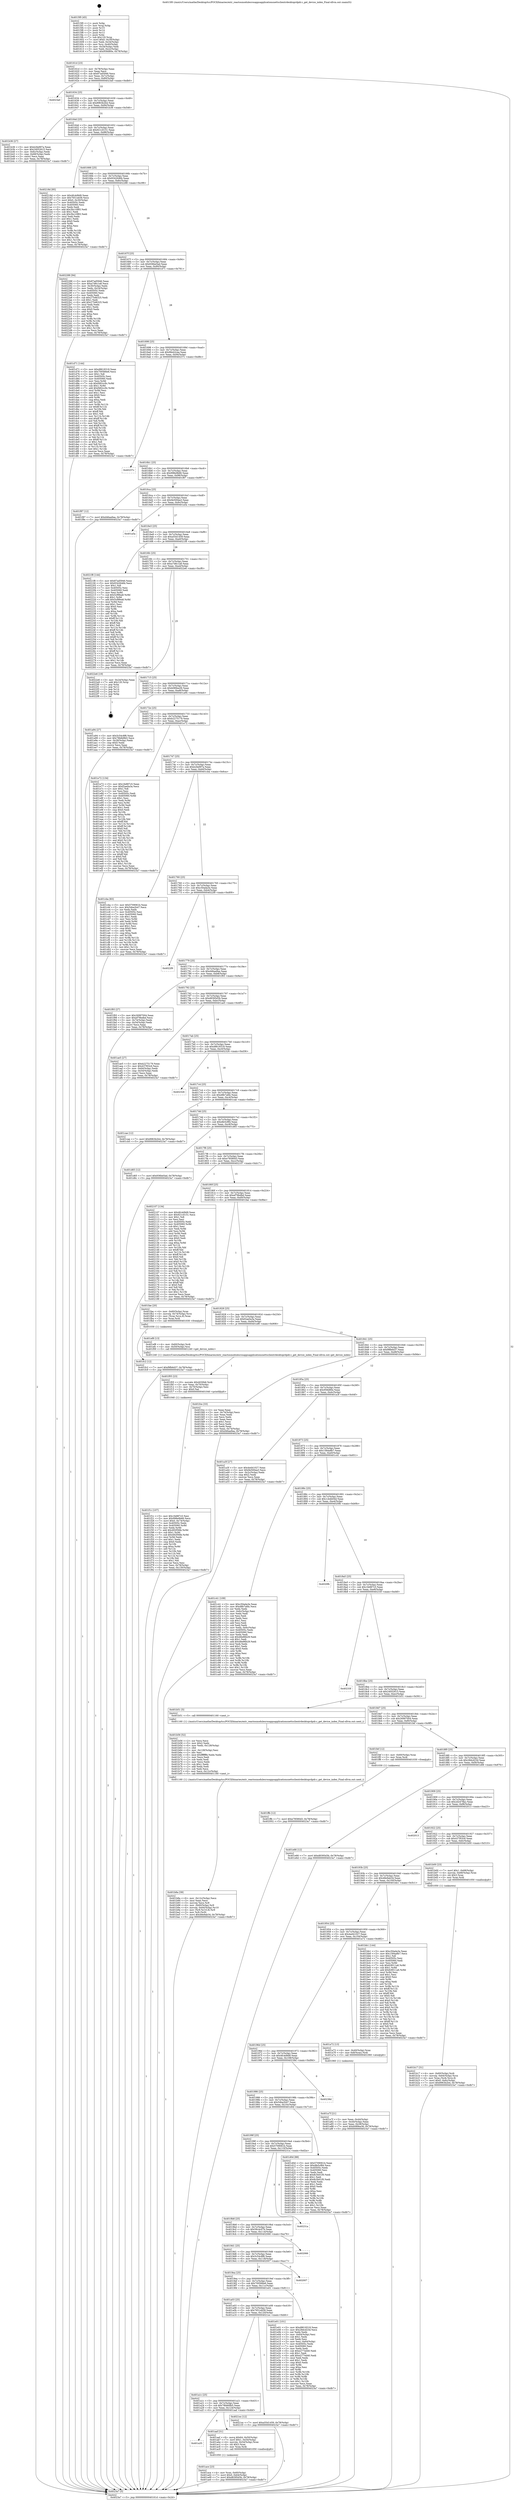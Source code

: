 digraph "0x4015f0" {
  label = "0x4015f0 (/mnt/c/Users/mathe/Desktop/tcc/POCII/binaries/extr_reactosmodulesrosappsapplicationsnettsclientrdesktoprdpdr.c_get_device_index_Final-ollvm.out::main(0))"
  labelloc = "t"
  node[shape=record]

  Entry [label="",width=0.3,height=0.3,shape=circle,fillcolor=black,style=filled]
  "0x40161d" [label="{
     0x40161d [23]\l
     | [instrs]\l
     &nbsp;&nbsp;0x40161d \<+3\>: mov -0x78(%rbp),%eax\l
     &nbsp;&nbsp;0x401620 \<+2\>: mov %eax,%ecx\l
     &nbsp;&nbsp;0x401622 \<+6\>: sub $0x87ad5946,%ecx\l
     &nbsp;&nbsp;0x401628 \<+3\>: mov %eax,-0x7c(%rbp)\l
     &nbsp;&nbsp;0x40162b \<+3\>: mov %ecx,-0x80(%rbp)\l
     &nbsp;&nbsp;0x40162e \<+6\>: je 00000000004023a0 \<main+0xdb0\>\l
  }"]
  "0x4023a0" [label="{
     0x4023a0\l
  }", style=dashed]
  "0x401634" [label="{
     0x401634 [25]\l
     | [instrs]\l
     &nbsp;&nbsp;0x401634 \<+5\>: jmp 0000000000401639 \<main+0x49\>\l
     &nbsp;&nbsp;0x401639 \<+3\>: mov -0x7c(%rbp),%eax\l
     &nbsp;&nbsp;0x40163c \<+5\>: sub $0x8963b2b4,%eax\l
     &nbsp;&nbsp;0x401641 \<+6\>: mov %eax,-0x84(%rbp)\l
     &nbsp;&nbsp;0x401647 \<+6\>: je 0000000000401b36 \<main+0x546\>\l
  }"]
  Exit [label="",width=0.3,height=0.3,shape=circle,fillcolor=black,style=filled,peripheries=2]
  "0x401b36" [label="{
     0x401b36 [27]\l
     | [instrs]\l
     &nbsp;&nbsp;0x401b36 \<+5\>: mov $0xb2fa997a,%eax\l
     &nbsp;&nbsp;0x401b3b \<+5\>: mov $0x24052615,%ecx\l
     &nbsp;&nbsp;0x401b40 \<+3\>: mov -0x6c(%rbp),%edx\l
     &nbsp;&nbsp;0x401b43 \<+3\>: cmp -0x68(%rbp),%edx\l
     &nbsp;&nbsp;0x401b46 \<+3\>: cmovl %ecx,%eax\l
     &nbsp;&nbsp;0x401b49 \<+3\>: mov %eax,-0x78(%rbp)\l
     &nbsp;&nbsp;0x401b4c \<+5\>: jmp 00000000004023a7 \<main+0xdb7\>\l
  }"]
  "0x40164d" [label="{
     0x40164d [25]\l
     | [instrs]\l
     &nbsp;&nbsp;0x40164d \<+5\>: jmp 0000000000401652 \<main+0x62\>\l
     &nbsp;&nbsp;0x401652 \<+3\>: mov -0x7c(%rbp),%eax\l
     &nbsp;&nbsp;0x401655 \<+5\>: sub $0x921c0151,%eax\l
     &nbsp;&nbsp;0x40165a \<+6\>: mov %eax,-0x88(%rbp)\l
     &nbsp;&nbsp;0x401660 \<+6\>: je 000000000040218d \<main+0xb9d\>\l
  }"]
  "0x401ffb" [label="{
     0x401ffb [12]\l
     | [instrs]\l
     &nbsp;&nbsp;0x401ffb \<+7\>: movl $0xe78580d3,-0x78(%rbp)\l
     &nbsp;&nbsp;0x402002 \<+5\>: jmp 00000000004023a7 \<main+0xdb7\>\l
  }"]
  "0x40218d" [label="{
     0x40218d [95]\l
     | [instrs]\l
     &nbsp;&nbsp;0x40218d \<+5\>: mov $0x4fc4d9d9,%eax\l
     &nbsp;&nbsp;0x402192 \<+5\>: mov $0x7651eb58,%ecx\l
     &nbsp;&nbsp;0x402197 \<+7\>: movl $0x0,-0x30(%rbp)\l
     &nbsp;&nbsp;0x40219e \<+7\>: mov 0x40505c,%edx\l
     &nbsp;&nbsp;0x4021a5 \<+7\>: mov 0x405060,%esi\l
     &nbsp;&nbsp;0x4021ac \<+2\>: mov %edx,%edi\l
     &nbsp;&nbsp;0x4021ae \<+6\>: add $0x3bc10f65,%edi\l
     &nbsp;&nbsp;0x4021b4 \<+3\>: sub $0x1,%edi\l
     &nbsp;&nbsp;0x4021b7 \<+6\>: sub $0x3bc10f65,%edi\l
     &nbsp;&nbsp;0x4021bd \<+3\>: imul %edi,%edx\l
     &nbsp;&nbsp;0x4021c0 \<+3\>: and $0x1,%edx\l
     &nbsp;&nbsp;0x4021c3 \<+3\>: cmp $0x0,%edx\l
     &nbsp;&nbsp;0x4021c6 \<+4\>: sete %r8b\l
     &nbsp;&nbsp;0x4021ca \<+3\>: cmp $0xa,%esi\l
     &nbsp;&nbsp;0x4021cd \<+4\>: setl %r9b\l
     &nbsp;&nbsp;0x4021d1 \<+3\>: mov %r8b,%r10b\l
     &nbsp;&nbsp;0x4021d4 \<+3\>: and %r9b,%r10b\l
     &nbsp;&nbsp;0x4021d7 \<+3\>: xor %r9b,%r8b\l
     &nbsp;&nbsp;0x4021da \<+3\>: or %r8b,%r10b\l
     &nbsp;&nbsp;0x4021dd \<+4\>: test $0x1,%r10b\l
     &nbsp;&nbsp;0x4021e1 \<+3\>: cmovne %ecx,%eax\l
     &nbsp;&nbsp;0x4021e4 \<+3\>: mov %eax,-0x78(%rbp)\l
     &nbsp;&nbsp;0x4021e7 \<+5\>: jmp 00000000004023a7 \<main+0xdb7\>\l
  }"]
  "0x401666" [label="{
     0x401666 [25]\l
     | [instrs]\l
     &nbsp;&nbsp;0x401666 \<+5\>: jmp 000000000040166b \<main+0x7b\>\l
     &nbsp;&nbsp;0x40166b \<+3\>: mov -0x7c(%rbp),%eax\l
     &nbsp;&nbsp;0x40166e \<+5\>: sub $0x9342646b,%eax\l
     &nbsp;&nbsp;0x401673 \<+6\>: mov %eax,-0x8c(%rbp)\l
     &nbsp;&nbsp;0x401679 \<+6\>: je 0000000000402288 \<main+0xc98\>\l
  }"]
  "0x401fc2" [label="{
     0x401fc2 [12]\l
     | [instrs]\l
     &nbsp;&nbsp;0x401fc2 \<+7\>: movl $0xf9fb6d37,-0x78(%rbp)\l
     &nbsp;&nbsp;0x401fc9 \<+5\>: jmp 00000000004023a7 \<main+0xdb7\>\l
  }"]
  "0x402288" [label="{
     0x402288 [94]\l
     | [instrs]\l
     &nbsp;&nbsp;0x402288 \<+5\>: mov $0x87ad5946,%eax\l
     &nbsp;&nbsp;0x40228d \<+5\>: mov $0xa7d6c1a8,%ecx\l
     &nbsp;&nbsp;0x402292 \<+3\>: mov -0x30(%rbp),%edx\l
     &nbsp;&nbsp;0x402295 \<+3\>: mov %edx,-0x24(%rbp)\l
     &nbsp;&nbsp;0x402298 \<+7\>: mov 0x40505c,%edx\l
     &nbsp;&nbsp;0x40229f \<+7\>: mov 0x405060,%esi\l
     &nbsp;&nbsp;0x4022a6 \<+2\>: mov %edx,%edi\l
     &nbsp;&nbsp;0x4022a8 \<+6\>: sub $0x275d6325,%edi\l
     &nbsp;&nbsp;0x4022ae \<+3\>: sub $0x1,%edi\l
     &nbsp;&nbsp;0x4022b1 \<+6\>: add $0x275d6325,%edi\l
     &nbsp;&nbsp;0x4022b7 \<+3\>: imul %edi,%edx\l
     &nbsp;&nbsp;0x4022ba \<+3\>: and $0x1,%edx\l
     &nbsp;&nbsp;0x4022bd \<+3\>: cmp $0x0,%edx\l
     &nbsp;&nbsp;0x4022c0 \<+4\>: sete %r8b\l
     &nbsp;&nbsp;0x4022c4 \<+3\>: cmp $0xa,%esi\l
     &nbsp;&nbsp;0x4022c7 \<+4\>: setl %r9b\l
     &nbsp;&nbsp;0x4022cb \<+3\>: mov %r8b,%r10b\l
     &nbsp;&nbsp;0x4022ce \<+3\>: and %r9b,%r10b\l
     &nbsp;&nbsp;0x4022d1 \<+3\>: xor %r9b,%r8b\l
     &nbsp;&nbsp;0x4022d4 \<+3\>: or %r8b,%r10b\l
     &nbsp;&nbsp;0x4022d7 \<+4\>: test $0x1,%r10b\l
     &nbsp;&nbsp;0x4022db \<+3\>: cmovne %ecx,%eax\l
     &nbsp;&nbsp;0x4022de \<+3\>: mov %eax,-0x78(%rbp)\l
     &nbsp;&nbsp;0x4022e1 \<+5\>: jmp 00000000004023a7 \<main+0xdb7\>\l
  }"]
  "0x40167f" [label="{
     0x40167f [25]\l
     | [instrs]\l
     &nbsp;&nbsp;0x40167f \<+5\>: jmp 0000000000401684 \<main+0x94\>\l
     &nbsp;&nbsp;0x401684 \<+3\>: mov -0x7c(%rbp),%eax\l
     &nbsp;&nbsp;0x401687 \<+5\>: sub $0x936be5ad,%eax\l
     &nbsp;&nbsp;0x40168c \<+6\>: mov %eax,-0x90(%rbp)\l
     &nbsp;&nbsp;0x401692 \<+6\>: je 0000000000401d71 \<main+0x781\>\l
  }"]
  "0x401f1c" [label="{
     0x401f1c [107]\l
     | [instrs]\l
     &nbsp;&nbsp;0x401f1c \<+5\>: mov $0x1fe887c5,%esi\l
     &nbsp;&nbsp;0x401f21 \<+5\>: mov $0x998e9b66,%ecx\l
     &nbsp;&nbsp;0x401f26 \<+7\>: movl $0x0,-0x74(%rbp)\l
     &nbsp;&nbsp;0x401f2d \<+7\>: mov 0x40505c,%edx\l
     &nbsp;&nbsp;0x401f34 \<+8\>: mov 0x405060,%r8d\l
     &nbsp;&nbsp;0x401f3c \<+3\>: mov %edx,%r9d\l
     &nbsp;&nbsp;0x401f3f \<+7\>: add $0x492f56fe,%r9d\l
     &nbsp;&nbsp;0x401f46 \<+4\>: sub $0x1,%r9d\l
     &nbsp;&nbsp;0x401f4a \<+7\>: sub $0x492f56fe,%r9d\l
     &nbsp;&nbsp;0x401f51 \<+4\>: imul %r9d,%edx\l
     &nbsp;&nbsp;0x401f55 \<+3\>: and $0x1,%edx\l
     &nbsp;&nbsp;0x401f58 \<+3\>: cmp $0x0,%edx\l
     &nbsp;&nbsp;0x401f5b \<+4\>: sete %r10b\l
     &nbsp;&nbsp;0x401f5f \<+4\>: cmp $0xa,%r8d\l
     &nbsp;&nbsp;0x401f63 \<+4\>: setl %r11b\l
     &nbsp;&nbsp;0x401f67 \<+3\>: mov %r10b,%bl\l
     &nbsp;&nbsp;0x401f6a \<+3\>: and %r11b,%bl\l
     &nbsp;&nbsp;0x401f6d \<+3\>: xor %r11b,%r10b\l
     &nbsp;&nbsp;0x401f70 \<+3\>: or %r10b,%bl\l
     &nbsp;&nbsp;0x401f73 \<+3\>: test $0x1,%bl\l
     &nbsp;&nbsp;0x401f76 \<+3\>: cmovne %ecx,%esi\l
     &nbsp;&nbsp;0x401f79 \<+3\>: mov %esi,-0x78(%rbp)\l
     &nbsp;&nbsp;0x401f7c \<+6\>: mov %eax,-0x130(%rbp)\l
     &nbsp;&nbsp;0x401f82 \<+5\>: jmp 00000000004023a7 \<main+0xdb7\>\l
  }"]
  "0x401d71" [label="{
     0x401d71 [144]\l
     | [instrs]\l
     &nbsp;&nbsp;0x401d71 \<+5\>: mov $0xd8618318,%eax\l
     &nbsp;&nbsp;0x401d76 \<+5\>: mov $0x700566e6,%ecx\l
     &nbsp;&nbsp;0x401d7b \<+2\>: mov $0x1,%dl\l
     &nbsp;&nbsp;0x401d7d \<+7\>: mov 0x40505c,%esi\l
     &nbsp;&nbsp;0x401d84 \<+7\>: mov 0x405060,%edi\l
     &nbsp;&nbsp;0x401d8b \<+3\>: mov %esi,%r8d\l
     &nbsp;&nbsp;0x401d8e \<+7\>: sub $0xf482cc9c,%r8d\l
     &nbsp;&nbsp;0x401d95 \<+4\>: sub $0x1,%r8d\l
     &nbsp;&nbsp;0x401d99 \<+7\>: add $0xf482cc9c,%r8d\l
     &nbsp;&nbsp;0x401da0 \<+4\>: imul %r8d,%esi\l
     &nbsp;&nbsp;0x401da4 \<+3\>: and $0x1,%esi\l
     &nbsp;&nbsp;0x401da7 \<+3\>: cmp $0x0,%esi\l
     &nbsp;&nbsp;0x401daa \<+4\>: sete %r9b\l
     &nbsp;&nbsp;0x401dae \<+3\>: cmp $0xa,%edi\l
     &nbsp;&nbsp;0x401db1 \<+4\>: setl %r10b\l
     &nbsp;&nbsp;0x401db5 \<+3\>: mov %r9b,%r11b\l
     &nbsp;&nbsp;0x401db8 \<+4\>: xor $0xff,%r11b\l
     &nbsp;&nbsp;0x401dbc \<+3\>: mov %r10b,%bl\l
     &nbsp;&nbsp;0x401dbf \<+3\>: xor $0xff,%bl\l
     &nbsp;&nbsp;0x401dc2 \<+3\>: xor $0x1,%dl\l
     &nbsp;&nbsp;0x401dc5 \<+3\>: mov %r11b,%r14b\l
     &nbsp;&nbsp;0x401dc8 \<+4\>: and $0xff,%r14b\l
     &nbsp;&nbsp;0x401dcc \<+3\>: and %dl,%r9b\l
     &nbsp;&nbsp;0x401dcf \<+3\>: mov %bl,%r15b\l
     &nbsp;&nbsp;0x401dd2 \<+4\>: and $0xff,%r15b\l
     &nbsp;&nbsp;0x401dd6 \<+3\>: and %dl,%r10b\l
     &nbsp;&nbsp;0x401dd9 \<+3\>: or %r9b,%r14b\l
     &nbsp;&nbsp;0x401ddc \<+3\>: or %r10b,%r15b\l
     &nbsp;&nbsp;0x401ddf \<+3\>: xor %r15b,%r14b\l
     &nbsp;&nbsp;0x401de2 \<+3\>: or %bl,%r11b\l
     &nbsp;&nbsp;0x401de5 \<+4\>: xor $0xff,%r11b\l
     &nbsp;&nbsp;0x401de9 \<+3\>: or $0x1,%dl\l
     &nbsp;&nbsp;0x401dec \<+3\>: and %dl,%r11b\l
     &nbsp;&nbsp;0x401def \<+3\>: or %r11b,%r14b\l
     &nbsp;&nbsp;0x401df2 \<+4\>: test $0x1,%r14b\l
     &nbsp;&nbsp;0x401df6 \<+3\>: cmovne %ecx,%eax\l
     &nbsp;&nbsp;0x401df9 \<+3\>: mov %eax,-0x78(%rbp)\l
     &nbsp;&nbsp;0x401dfc \<+5\>: jmp 00000000004023a7 \<main+0xdb7\>\l
  }"]
  "0x401698" [label="{
     0x401698 [25]\l
     | [instrs]\l
     &nbsp;&nbsp;0x401698 \<+5\>: jmp 000000000040169d \<main+0xad\>\l
     &nbsp;&nbsp;0x40169d \<+3\>: mov -0x7c(%rbp),%eax\l
     &nbsp;&nbsp;0x4016a0 \<+5\>: sub $0x96e42caa,%eax\l
     &nbsp;&nbsp;0x4016a5 \<+6\>: mov %eax,-0x94(%rbp)\l
     &nbsp;&nbsp;0x4016ab \<+6\>: je 000000000040237c \<main+0xd8c\>\l
  }"]
  "0x401f05" [label="{
     0x401f05 [23]\l
     | [instrs]\l
     &nbsp;&nbsp;0x401f05 \<+10\>: movabs $0x4030b6,%rdi\l
     &nbsp;&nbsp;0x401f0f \<+3\>: mov %eax,-0x70(%rbp)\l
     &nbsp;&nbsp;0x401f12 \<+3\>: mov -0x70(%rbp),%esi\l
     &nbsp;&nbsp;0x401f15 \<+2\>: mov $0x0,%al\l
     &nbsp;&nbsp;0x401f17 \<+5\>: call 0000000000401040 \<printf@plt\>\l
     | [calls]\l
     &nbsp;&nbsp;0x401040 \{1\} (unknown)\l
  }"]
  "0x40237c" [label="{
     0x40237c\l
  }", style=dashed]
  "0x4016b1" [label="{
     0x4016b1 [25]\l
     | [instrs]\l
     &nbsp;&nbsp;0x4016b1 \<+5\>: jmp 00000000004016b6 \<main+0xc6\>\l
     &nbsp;&nbsp;0x4016b6 \<+3\>: mov -0x7c(%rbp),%eax\l
     &nbsp;&nbsp;0x4016b9 \<+5\>: sub $0x998e9b66,%eax\l
     &nbsp;&nbsp;0x4016be \<+6\>: mov %eax,-0x98(%rbp)\l
     &nbsp;&nbsp;0x4016c4 \<+6\>: je 0000000000401f87 \<main+0x997\>\l
  }"]
  "0x401b8a" [label="{
     0x401b8a [39]\l
     | [instrs]\l
     &nbsp;&nbsp;0x401b8a \<+6\>: mov -0x12c(%rbp),%ecx\l
     &nbsp;&nbsp;0x401b90 \<+3\>: imul %eax,%ecx\l
     &nbsp;&nbsp;0x401b93 \<+3\>: movslq %ecx,%r8\l
     &nbsp;&nbsp;0x401b96 \<+4\>: mov -0x60(%rbp),%r9\l
     &nbsp;&nbsp;0x401b9a \<+4\>: movslq -0x64(%rbp),%r10\l
     &nbsp;&nbsp;0x401b9e \<+4\>: mov (%r9,%r10,8),%r9\l
     &nbsp;&nbsp;0x401ba2 \<+3\>: mov %r8,(%r9)\l
     &nbsp;&nbsp;0x401ba5 \<+7\>: movl $0x48e9ab34,-0x78(%rbp)\l
     &nbsp;&nbsp;0x401bac \<+5\>: jmp 00000000004023a7 \<main+0xdb7\>\l
  }"]
  "0x401f87" [label="{
     0x401f87 [12]\l
     | [instrs]\l
     &nbsp;&nbsp;0x401f87 \<+7\>: movl $0xd46aa9aa,-0x78(%rbp)\l
     &nbsp;&nbsp;0x401f8e \<+5\>: jmp 00000000004023a7 \<main+0xdb7\>\l
  }"]
  "0x4016ca" [label="{
     0x4016ca [25]\l
     | [instrs]\l
     &nbsp;&nbsp;0x4016ca \<+5\>: jmp 00000000004016cf \<main+0xdf\>\l
     &nbsp;&nbsp;0x4016cf \<+3\>: mov -0x7c(%rbp),%eax\l
     &nbsp;&nbsp;0x4016d2 \<+5\>: sub $0x9e500ea3,%eax\l
     &nbsp;&nbsp;0x4016d7 \<+6\>: mov %eax,-0x9c(%rbp)\l
     &nbsp;&nbsp;0x4016dd \<+6\>: je 0000000000401a5a \<main+0x46a\>\l
  }"]
  "0x401b56" [label="{
     0x401b56 [52]\l
     | [instrs]\l
     &nbsp;&nbsp;0x401b56 \<+2\>: xor %ecx,%ecx\l
     &nbsp;&nbsp;0x401b58 \<+5\>: mov $0x2,%edx\l
     &nbsp;&nbsp;0x401b5d \<+6\>: mov %edx,-0x128(%rbp)\l
     &nbsp;&nbsp;0x401b63 \<+1\>: cltd\l
     &nbsp;&nbsp;0x401b64 \<+6\>: mov -0x128(%rbp),%esi\l
     &nbsp;&nbsp;0x401b6a \<+2\>: idiv %esi\l
     &nbsp;&nbsp;0x401b6c \<+6\>: imul $0xfffffffe,%edx,%edx\l
     &nbsp;&nbsp;0x401b72 \<+2\>: mov %ecx,%edi\l
     &nbsp;&nbsp;0x401b74 \<+2\>: sub %edx,%edi\l
     &nbsp;&nbsp;0x401b76 \<+2\>: mov %ecx,%edx\l
     &nbsp;&nbsp;0x401b78 \<+3\>: sub $0x1,%edx\l
     &nbsp;&nbsp;0x401b7b \<+2\>: add %edx,%edi\l
     &nbsp;&nbsp;0x401b7d \<+2\>: sub %edi,%ecx\l
     &nbsp;&nbsp;0x401b7f \<+6\>: mov %ecx,-0x12c(%rbp)\l
     &nbsp;&nbsp;0x401b85 \<+5\>: call 0000000000401160 \<next_i\>\l
     | [calls]\l
     &nbsp;&nbsp;0x401160 \{1\} (/mnt/c/Users/mathe/Desktop/tcc/POCII/binaries/extr_reactosmodulesrosappsapplicationsnettsclientrdesktoprdpdr.c_get_device_index_Final-ollvm.out::next_i)\l
  }"]
  "0x401a5a" [label="{
     0x401a5a\l
  }", style=dashed]
  "0x4016e3" [label="{
     0x4016e3 [25]\l
     | [instrs]\l
     &nbsp;&nbsp;0x4016e3 \<+5\>: jmp 00000000004016e8 \<main+0xf8\>\l
     &nbsp;&nbsp;0x4016e8 \<+3\>: mov -0x7c(%rbp),%eax\l
     &nbsp;&nbsp;0x4016eb \<+5\>: sub $0xa55d1459,%eax\l
     &nbsp;&nbsp;0x4016f0 \<+6\>: mov %eax,-0xa0(%rbp)\l
     &nbsp;&nbsp;0x4016f6 \<+6\>: je 00000000004021f8 \<main+0xc08\>\l
  }"]
  "0x401b17" [label="{
     0x401b17 [31]\l
     | [instrs]\l
     &nbsp;&nbsp;0x401b17 \<+4\>: mov -0x60(%rbp),%rdi\l
     &nbsp;&nbsp;0x401b1b \<+4\>: movslq -0x64(%rbp),%rcx\l
     &nbsp;&nbsp;0x401b1f \<+4\>: mov %rax,(%rdi,%rcx,8)\l
     &nbsp;&nbsp;0x401b23 \<+7\>: movl $0x0,-0x6c(%rbp)\l
     &nbsp;&nbsp;0x401b2a \<+7\>: movl $0x8963b2b4,-0x78(%rbp)\l
     &nbsp;&nbsp;0x401b31 \<+5\>: jmp 00000000004023a7 \<main+0xdb7\>\l
  }"]
  "0x4021f8" [label="{
     0x4021f8 [144]\l
     | [instrs]\l
     &nbsp;&nbsp;0x4021f8 \<+5\>: mov $0x87ad5946,%eax\l
     &nbsp;&nbsp;0x4021fd \<+5\>: mov $0x9342646b,%ecx\l
     &nbsp;&nbsp;0x402202 \<+2\>: mov $0x1,%dl\l
     &nbsp;&nbsp;0x402204 \<+7\>: mov 0x40505c,%esi\l
     &nbsp;&nbsp;0x40220b \<+7\>: mov 0x405060,%edi\l
     &nbsp;&nbsp;0x402212 \<+3\>: mov %esi,%r8d\l
     &nbsp;&nbsp;0x402215 \<+7\>: sub $0x5cf9fea8,%r8d\l
     &nbsp;&nbsp;0x40221c \<+4\>: sub $0x1,%r8d\l
     &nbsp;&nbsp;0x402220 \<+7\>: add $0x5cf9fea8,%r8d\l
     &nbsp;&nbsp;0x402227 \<+4\>: imul %r8d,%esi\l
     &nbsp;&nbsp;0x40222b \<+3\>: and $0x1,%esi\l
     &nbsp;&nbsp;0x40222e \<+3\>: cmp $0x0,%esi\l
     &nbsp;&nbsp;0x402231 \<+4\>: sete %r9b\l
     &nbsp;&nbsp;0x402235 \<+3\>: cmp $0xa,%edi\l
     &nbsp;&nbsp;0x402238 \<+4\>: setl %r10b\l
     &nbsp;&nbsp;0x40223c \<+3\>: mov %r9b,%r11b\l
     &nbsp;&nbsp;0x40223f \<+4\>: xor $0xff,%r11b\l
     &nbsp;&nbsp;0x402243 \<+3\>: mov %r10b,%bl\l
     &nbsp;&nbsp;0x402246 \<+3\>: xor $0xff,%bl\l
     &nbsp;&nbsp;0x402249 \<+3\>: xor $0x1,%dl\l
     &nbsp;&nbsp;0x40224c \<+3\>: mov %r11b,%r14b\l
     &nbsp;&nbsp;0x40224f \<+4\>: and $0xff,%r14b\l
     &nbsp;&nbsp;0x402253 \<+3\>: and %dl,%r9b\l
     &nbsp;&nbsp;0x402256 \<+3\>: mov %bl,%r15b\l
     &nbsp;&nbsp;0x402259 \<+4\>: and $0xff,%r15b\l
     &nbsp;&nbsp;0x40225d \<+3\>: and %dl,%r10b\l
     &nbsp;&nbsp;0x402260 \<+3\>: or %r9b,%r14b\l
     &nbsp;&nbsp;0x402263 \<+3\>: or %r10b,%r15b\l
     &nbsp;&nbsp;0x402266 \<+3\>: xor %r15b,%r14b\l
     &nbsp;&nbsp;0x402269 \<+3\>: or %bl,%r11b\l
     &nbsp;&nbsp;0x40226c \<+4\>: xor $0xff,%r11b\l
     &nbsp;&nbsp;0x402270 \<+3\>: or $0x1,%dl\l
     &nbsp;&nbsp;0x402273 \<+3\>: and %dl,%r11b\l
     &nbsp;&nbsp;0x402276 \<+3\>: or %r11b,%r14b\l
     &nbsp;&nbsp;0x402279 \<+4\>: test $0x1,%r14b\l
     &nbsp;&nbsp;0x40227d \<+3\>: cmovne %ecx,%eax\l
     &nbsp;&nbsp;0x402280 \<+3\>: mov %eax,-0x78(%rbp)\l
     &nbsp;&nbsp;0x402283 \<+5\>: jmp 00000000004023a7 \<main+0xdb7\>\l
  }"]
  "0x4016fc" [label="{
     0x4016fc [25]\l
     | [instrs]\l
     &nbsp;&nbsp;0x4016fc \<+5\>: jmp 0000000000401701 \<main+0x111\>\l
     &nbsp;&nbsp;0x401701 \<+3\>: mov -0x7c(%rbp),%eax\l
     &nbsp;&nbsp;0x401704 \<+5\>: sub $0xa7d6c1a8,%eax\l
     &nbsp;&nbsp;0x401709 \<+6\>: mov %eax,-0xa4(%rbp)\l
     &nbsp;&nbsp;0x40170f \<+6\>: je 00000000004022e6 \<main+0xcf6\>\l
  }"]
  "0x401ace" [label="{
     0x401ace [23]\l
     | [instrs]\l
     &nbsp;&nbsp;0x401ace \<+4\>: mov %rax,-0x60(%rbp)\l
     &nbsp;&nbsp;0x401ad2 \<+7\>: movl $0x0,-0x64(%rbp)\l
     &nbsp;&nbsp;0x401ad9 \<+7\>: movl $0xd8395d3b,-0x78(%rbp)\l
     &nbsp;&nbsp;0x401ae0 \<+5\>: jmp 00000000004023a7 \<main+0xdb7\>\l
  }"]
  "0x4022e6" [label="{
     0x4022e6 [19]\l
     | [instrs]\l
     &nbsp;&nbsp;0x4022e6 \<+3\>: mov -0x24(%rbp),%eax\l
     &nbsp;&nbsp;0x4022e9 \<+7\>: add $0x120,%rsp\l
     &nbsp;&nbsp;0x4022f0 \<+1\>: pop %rbx\l
     &nbsp;&nbsp;0x4022f1 \<+2\>: pop %r12\l
     &nbsp;&nbsp;0x4022f3 \<+2\>: pop %r14\l
     &nbsp;&nbsp;0x4022f5 \<+2\>: pop %r15\l
     &nbsp;&nbsp;0x4022f7 \<+1\>: pop %rbp\l
     &nbsp;&nbsp;0x4022f8 \<+1\>: ret\l
  }"]
  "0x401715" [label="{
     0x401715 [25]\l
     | [instrs]\l
     &nbsp;&nbsp;0x401715 \<+5\>: jmp 000000000040171a \<main+0x12a\>\l
     &nbsp;&nbsp;0x40171a \<+3\>: mov -0x7c(%rbp),%eax\l
     &nbsp;&nbsp;0x40171d \<+5\>: sub $0xb089ea36,%eax\l
     &nbsp;&nbsp;0x401722 \<+6\>: mov %eax,-0xa8(%rbp)\l
     &nbsp;&nbsp;0x401728 \<+6\>: je 0000000000401a94 \<main+0x4a4\>\l
  }"]
  "0x401a35" [label="{
     0x401a35\l
  }", style=dashed]
  "0x401a94" [label="{
     0x401a94 [27]\l
     | [instrs]\l
     &nbsp;&nbsp;0x401a94 \<+5\>: mov $0x5c54c8f6,%eax\l
     &nbsp;&nbsp;0x401a99 \<+5\>: mov $0x78b8d9b5,%ecx\l
     &nbsp;&nbsp;0x401a9e \<+3\>: mov -0x28(%rbp),%edx\l
     &nbsp;&nbsp;0x401aa1 \<+3\>: cmp $0x0,%edx\l
     &nbsp;&nbsp;0x401aa4 \<+3\>: cmove %ecx,%eax\l
     &nbsp;&nbsp;0x401aa7 \<+3\>: mov %eax,-0x78(%rbp)\l
     &nbsp;&nbsp;0x401aaa \<+5\>: jmp 00000000004023a7 \<main+0xdb7\>\l
  }"]
  "0x40172e" [label="{
     0x40172e [25]\l
     | [instrs]\l
     &nbsp;&nbsp;0x40172e \<+5\>: jmp 0000000000401733 \<main+0x143\>\l
     &nbsp;&nbsp;0x401733 \<+3\>: mov -0x7c(%rbp),%eax\l
     &nbsp;&nbsp;0x401736 \<+5\>: sub $0xb2275179,%eax\l
     &nbsp;&nbsp;0x40173b \<+6\>: mov %eax,-0xac(%rbp)\l
     &nbsp;&nbsp;0x401741 \<+6\>: je 0000000000401e72 \<main+0x882\>\l
  }"]
  "0x401aaf" [label="{
     0x401aaf [31]\l
     | [instrs]\l
     &nbsp;&nbsp;0x401aaf \<+8\>: movq $0x64,-0x50(%rbp)\l
     &nbsp;&nbsp;0x401ab7 \<+7\>: movl $0x1,-0x54(%rbp)\l
     &nbsp;&nbsp;0x401abe \<+4\>: movslq -0x54(%rbp),%rax\l
     &nbsp;&nbsp;0x401ac2 \<+4\>: shl $0x3,%rax\l
     &nbsp;&nbsp;0x401ac6 \<+3\>: mov %rax,%rdi\l
     &nbsp;&nbsp;0x401ac9 \<+5\>: call 0000000000401050 \<malloc@plt\>\l
     | [calls]\l
     &nbsp;&nbsp;0x401050 \{1\} (unknown)\l
  }"]
  "0x401e72" [label="{
     0x401e72 [134]\l
     | [instrs]\l
     &nbsp;&nbsp;0x401e72 \<+5\>: mov $0x1fe887c5,%eax\l
     &nbsp;&nbsp;0x401e77 \<+5\>: mov $0xf2ae0a3a,%ecx\l
     &nbsp;&nbsp;0x401e7c \<+2\>: mov $0x1,%dl\l
     &nbsp;&nbsp;0x401e7e \<+2\>: xor %esi,%esi\l
     &nbsp;&nbsp;0x401e80 \<+7\>: mov 0x40505c,%edi\l
     &nbsp;&nbsp;0x401e87 \<+8\>: mov 0x405060,%r8d\l
     &nbsp;&nbsp;0x401e8f \<+3\>: sub $0x1,%esi\l
     &nbsp;&nbsp;0x401e92 \<+3\>: mov %edi,%r9d\l
     &nbsp;&nbsp;0x401e95 \<+3\>: add %esi,%r9d\l
     &nbsp;&nbsp;0x401e98 \<+4\>: imul %r9d,%edi\l
     &nbsp;&nbsp;0x401e9c \<+3\>: and $0x1,%edi\l
     &nbsp;&nbsp;0x401e9f \<+3\>: cmp $0x0,%edi\l
     &nbsp;&nbsp;0x401ea2 \<+4\>: sete %r10b\l
     &nbsp;&nbsp;0x401ea6 \<+4\>: cmp $0xa,%r8d\l
     &nbsp;&nbsp;0x401eaa \<+4\>: setl %r11b\l
     &nbsp;&nbsp;0x401eae \<+3\>: mov %r10b,%bl\l
     &nbsp;&nbsp;0x401eb1 \<+3\>: xor $0xff,%bl\l
     &nbsp;&nbsp;0x401eb4 \<+3\>: mov %r11b,%r14b\l
     &nbsp;&nbsp;0x401eb7 \<+4\>: xor $0xff,%r14b\l
     &nbsp;&nbsp;0x401ebb \<+3\>: xor $0x0,%dl\l
     &nbsp;&nbsp;0x401ebe \<+3\>: mov %bl,%r15b\l
     &nbsp;&nbsp;0x401ec1 \<+4\>: and $0x0,%r15b\l
     &nbsp;&nbsp;0x401ec5 \<+3\>: and %dl,%r10b\l
     &nbsp;&nbsp;0x401ec8 \<+3\>: mov %r14b,%r12b\l
     &nbsp;&nbsp;0x401ecb \<+4\>: and $0x0,%r12b\l
     &nbsp;&nbsp;0x401ecf \<+3\>: and %dl,%r11b\l
     &nbsp;&nbsp;0x401ed2 \<+3\>: or %r10b,%r15b\l
     &nbsp;&nbsp;0x401ed5 \<+3\>: or %r11b,%r12b\l
     &nbsp;&nbsp;0x401ed8 \<+3\>: xor %r12b,%r15b\l
     &nbsp;&nbsp;0x401edb \<+3\>: or %r14b,%bl\l
     &nbsp;&nbsp;0x401ede \<+3\>: xor $0xff,%bl\l
     &nbsp;&nbsp;0x401ee1 \<+3\>: or $0x0,%dl\l
     &nbsp;&nbsp;0x401ee4 \<+2\>: and %dl,%bl\l
     &nbsp;&nbsp;0x401ee6 \<+3\>: or %bl,%r15b\l
     &nbsp;&nbsp;0x401ee9 \<+4\>: test $0x1,%r15b\l
     &nbsp;&nbsp;0x401eed \<+3\>: cmovne %ecx,%eax\l
     &nbsp;&nbsp;0x401ef0 \<+3\>: mov %eax,-0x78(%rbp)\l
     &nbsp;&nbsp;0x401ef3 \<+5\>: jmp 00000000004023a7 \<main+0xdb7\>\l
  }"]
  "0x401747" [label="{
     0x401747 [25]\l
     | [instrs]\l
     &nbsp;&nbsp;0x401747 \<+5\>: jmp 000000000040174c \<main+0x15c\>\l
     &nbsp;&nbsp;0x40174c \<+3\>: mov -0x7c(%rbp),%eax\l
     &nbsp;&nbsp;0x40174f \<+5\>: sub $0xb2fa997a,%eax\l
     &nbsp;&nbsp;0x401754 \<+6\>: mov %eax,-0xb0(%rbp)\l
     &nbsp;&nbsp;0x40175a \<+6\>: je 0000000000401cba \<main+0x6ca\>\l
  }"]
  "0x401a1c" [label="{
     0x401a1c [25]\l
     | [instrs]\l
     &nbsp;&nbsp;0x401a1c \<+5\>: jmp 0000000000401a21 \<main+0x431\>\l
     &nbsp;&nbsp;0x401a21 \<+3\>: mov -0x7c(%rbp),%eax\l
     &nbsp;&nbsp;0x401a24 \<+5\>: sub $0x78b8d9b5,%eax\l
     &nbsp;&nbsp;0x401a29 \<+6\>: mov %eax,-0x124(%rbp)\l
     &nbsp;&nbsp;0x401a2f \<+6\>: je 0000000000401aaf \<main+0x4bf\>\l
  }"]
  "0x401cba" [label="{
     0x401cba [83]\l
     | [instrs]\l
     &nbsp;&nbsp;0x401cba \<+5\>: mov $0x5709061b,%eax\l
     &nbsp;&nbsp;0x401cbf \<+5\>: mov $0x54ba2b47,%ecx\l
     &nbsp;&nbsp;0x401cc4 \<+2\>: xor %edx,%edx\l
     &nbsp;&nbsp;0x401cc6 \<+7\>: mov 0x40505c,%esi\l
     &nbsp;&nbsp;0x401ccd \<+7\>: mov 0x405060,%edi\l
     &nbsp;&nbsp;0x401cd4 \<+3\>: sub $0x1,%edx\l
     &nbsp;&nbsp;0x401cd7 \<+3\>: mov %esi,%r8d\l
     &nbsp;&nbsp;0x401cda \<+3\>: add %edx,%r8d\l
     &nbsp;&nbsp;0x401cdd \<+4\>: imul %r8d,%esi\l
     &nbsp;&nbsp;0x401ce1 \<+3\>: and $0x1,%esi\l
     &nbsp;&nbsp;0x401ce4 \<+3\>: cmp $0x0,%esi\l
     &nbsp;&nbsp;0x401ce7 \<+4\>: sete %r9b\l
     &nbsp;&nbsp;0x401ceb \<+3\>: cmp $0xa,%edi\l
     &nbsp;&nbsp;0x401cee \<+4\>: setl %r10b\l
     &nbsp;&nbsp;0x401cf2 \<+3\>: mov %r9b,%r11b\l
     &nbsp;&nbsp;0x401cf5 \<+3\>: and %r10b,%r11b\l
     &nbsp;&nbsp;0x401cf8 \<+3\>: xor %r10b,%r9b\l
     &nbsp;&nbsp;0x401cfb \<+3\>: or %r9b,%r11b\l
     &nbsp;&nbsp;0x401cfe \<+4\>: test $0x1,%r11b\l
     &nbsp;&nbsp;0x401d02 \<+3\>: cmovne %ecx,%eax\l
     &nbsp;&nbsp;0x401d05 \<+3\>: mov %eax,-0x78(%rbp)\l
     &nbsp;&nbsp;0x401d08 \<+5\>: jmp 00000000004023a7 \<main+0xdb7\>\l
  }"]
  "0x401760" [label="{
     0x401760 [25]\l
     | [instrs]\l
     &nbsp;&nbsp;0x401760 \<+5\>: jmp 0000000000401765 \<main+0x175\>\l
     &nbsp;&nbsp;0x401765 \<+3\>: mov -0x7c(%rbp),%eax\l
     &nbsp;&nbsp;0x401768 \<+5\>: sub $0xc50ada3e,%eax\l
     &nbsp;&nbsp;0x40176d \<+6\>: mov %eax,-0xb4(%rbp)\l
     &nbsp;&nbsp;0x401773 \<+6\>: je 00000000004022f9 \<main+0xd09\>\l
  }"]
  "0x4021ec" [label="{
     0x4021ec [12]\l
     | [instrs]\l
     &nbsp;&nbsp;0x4021ec \<+7\>: movl $0xa55d1459,-0x78(%rbp)\l
     &nbsp;&nbsp;0x4021f3 \<+5\>: jmp 00000000004023a7 \<main+0xdb7\>\l
  }"]
  "0x4022f9" [label="{
     0x4022f9\l
  }", style=dashed]
  "0x401779" [label="{
     0x401779 [25]\l
     | [instrs]\l
     &nbsp;&nbsp;0x401779 \<+5\>: jmp 000000000040177e \<main+0x18e\>\l
     &nbsp;&nbsp;0x40177e \<+3\>: mov -0x7c(%rbp),%eax\l
     &nbsp;&nbsp;0x401781 \<+5\>: sub $0xd46aa9aa,%eax\l
     &nbsp;&nbsp;0x401786 \<+6\>: mov %eax,-0xb8(%rbp)\l
     &nbsp;&nbsp;0x40178c \<+6\>: je 0000000000401f93 \<main+0x9a3\>\l
  }"]
  "0x401a03" [label="{
     0x401a03 [25]\l
     | [instrs]\l
     &nbsp;&nbsp;0x401a03 \<+5\>: jmp 0000000000401a08 \<main+0x418\>\l
     &nbsp;&nbsp;0x401a08 \<+3\>: mov -0x7c(%rbp),%eax\l
     &nbsp;&nbsp;0x401a0b \<+5\>: sub $0x7651eb58,%eax\l
     &nbsp;&nbsp;0x401a10 \<+6\>: mov %eax,-0x120(%rbp)\l
     &nbsp;&nbsp;0x401a16 \<+6\>: je 00000000004021ec \<main+0xbfc\>\l
  }"]
  "0x401f93" [label="{
     0x401f93 [27]\l
     | [instrs]\l
     &nbsp;&nbsp;0x401f93 \<+5\>: mov $0x26997004,%eax\l
     &nbsp;&nbsp;0x401f98 \<+5\>: mov $0xef78bdbd,%ecx\l
     &nbsp;&nbsp;0x401f9d \<+3\>: mov -0x74(%rbp),%edx\l
     &nbsp;&nbsp;0x401fa0 \<+3\>: cmp -0x54(%rbp),%edx\l
     &nbsp;&nbsp;0x401fa3 \<+3\>: cmovl %ecx,%eax\l
     &nbsp;&nbsp;0x401fa6 \<+3\>: mov %eax,-0x78(%rbp)\l
     &nbsp;&nbsp;0x401fa9 \<+5\>: jmp 00000000004023a7 \<main+0xdb7\>\l
  }"]
  "0x401792" [label="{
     0x401792 [25]\l
     | [instrs]\l
     &nbsp;&nbsp;0x401792 \<+5\>: jmp 0000000000401797 \<main+0x1a7\>\l
     &nbsp;&nbsp;0x401797 \<+3\>: mov -0x7c(%rbp),%eax\l
     &nbsp;&nbsp;0x40179a \<+5\>: sub $0xd8395d3b,%eax\l
     &nbsp;&nbsp;0x40179f \<+6\>: mov %eax,-0xbc(%rbp)\l
     &nbsp;&nbsp;0x4017a5 \<+6\>: je 0000000000401ae5 \<main+0x4f5\>\l
  }"]
  "0x401e01" [label="{
     0x401e01 [101]\l
     | [instrs]\l
     &nbsp;&nbsp;0x401e01 \<+5\>: mov $0xd8618318,%eax\l
     &nbsp;&nbsp;0x401e06 \<+5\>: mov $0x28dcd23d,%ecx\l
     &nbsp;&nbsp;0x401e0b \<+2\>: xor %edx,%edx\l
     &nbsp;&nbsp;0x401e0d \<+3\>: mov -0x64(%rbp),%esi\l
     &nbsp;&nbsp;0x401e10 \<+3\>: sub $0x1,%edx\l
     &nbsp;&nbsp;0x401e13 \<+2\>: sub %edx,%esi\l
     &nbsp;&nbsp;0x401e15 \<+3\>: mov %esi,-0x64(%rbp)\l
     &nbsp;&nbsp;0x401e18 \<+7\>: mov 0x40505c,%edx\l
     &nbsp;&nbsp;0x401e1f \<+7\>: mov 0x405060,%esi\l
     &nbsp;&nbsp;0x401e26 \<+2\>: mov %edx,%edi\l
     &nbsp;&nbsp;0x401e28 \<+6\>: sub $0xe277ed40,%edi\l
     &nbsp;&nbsp;0x401e2e \<+3\>: sub $0x1,%edi\l
     &nbsp;&nbsp;0x401e31 \<+6\>: add $0xe277ed40,%edi\l
     &nbsp;&nbsp;0x401e37 \<+3\>: imul %edi,%edx\l
     &nbsp;&nbsp;0x401e3a \<+3\>: and $0x1,%edx\l
     &nbsp;&nbsp;0x401e3d \<+3\>: cmp $0x0,%edx\l
     &nbsp;&nbsp;0x401e40 \<+4\>: sete %r8b\l
     &nbsp;&nbsp;0x401e44 \<+3\>: cmp $0xa,%esi\l
     &nbsp;&nbsp;0x401e47 \<+4\>: setl %r9b\l
     &nbsp;&nbsp;0x401e4b \<+3\>: mov %r8b,%r10b\l
     &nbsp;&nbsp;0x401e4e \<+3\>: and %r9b,%r10b\l
     &nbsp;&nbsp;0x401e51 \<+3\>: xor %r9b,%r8b\l
     &nbsp;&nbsp;0x401e54 \<+3\>: or %r8b,%r10b\l
     &nbsp;&nbsp;0x401e57 \<+4\>: test $0x1,%r10b\l
     &nbsp;&nbsp;0x401e5b \<+3\>: cmovne %ecx,%eax\l
     &nbsp;&nbsp;0x401e5e \<+3\>: mov %eax,-0x78(%rbp)\l
     &nbsp;&nbsp;0x401e61 \<+5\>: jmp 00000000004023a7 \<main+0xdb7\>\l
  }"]
  "0x401ae5" [label="{
     0x401ae5 [27]\l
     | [instrs]\l
     &nbsp;&nbsp;0x401ae5 \<+5\>: mov $0xb2275179,%eax\l
     &nbsp;&nbsp;0x401aea \<+5\>: mov $0x437f03c6,%ecx\l
     &nbsp;&nbsp;0x401aef \<+3\>: mov -0x64(%rbp),%edx\l
     &nbsp;&nbsp;0x401af2 \<+3\>: cmp -0x54(%rbp),%edx\l
     &nbsp;&nbsp;0x401af5 \<+3\>: cmovl %ecx,%eax\l
     &nbsp;&nbsp;0x401af8 \<+3\>: mov %eax,-0x78(%rbp)\l
     &nbsp;&nbsp;0x401afb \<+5\>: jmp 00000000004023a7 \<main+0xdb7\>\l
  }"]
  "0x4017ab" [label="{
     0x4017ab [25]\l
     | [instrs]\l
     &nbsp;&nbsp;0x4017ab \<+5\>: jmp 00000000004017b0 \<main+0x1c0\>\l
     &nbsp;&nbsp;0x4017b0 \<+3\>: mov -0x7c(%rbp),%eax\l
     &nbsp;&nbsp;0x4017b3 \<+5\>: sub $0xd8618318,%eax\l
     &nbsp;&nbsp;0x4017b8 \<+6\>: mov %eax,-0xc0(%rbp)\l
     &nbsp;&nbsp;0x4017be \<+6\>: je 0000000000402326 \<main+0xd36\>\l
  }"]
  "0x4019ea" [label="{
     0x4019ea [25]\l
     | [instrs]\l
     &nbsp;&nbsp;0x4019ea \<+5\>: jmp 00000000004019ef \<main+0x3ff\>\l
     &nbsp;&nbsp;0x4019ef \<+3\>: mov -0x7c(%rbp),%eax\l
     &nbsp;&nbsp;0x4019f2 \<+5\>: sub $0x700566e6,%eax\l
     &nbsp;&nbsp;0x4019f7 \<+6\>: mov %eax,-0x11c(%rbp)\l
     &nbsp;&nbsp;0x4019fd \<+6\>: je 0000000000401e01 \<main+0x811\>\l
  }"]
  "0x402326" [label="{
     0x402326\l
  }", style=dashed]
  "0x4017c4" [label="{
     0x4017c4 [25]\l
     | [instrs]\l
     &nbsp;&nbsp;0x4017c4 \<+5\>: jmp 00000000004017c9 \<main+0x1d9\>\l
     &nbsp;&nbsp;0x4017c9 \<+3\>: mov -0x7c(%rbp),%eax\l
     &nbsp;&nbsp;0x4017cc \<+5\>: sub $0xd8b7afdc,%eax\l
     &nbsp;&nbsp;0x4017d1 \<+6\>: mov %eax,-0xc4(%rbp)\l
     &nbsp;&nbsp;0x4017d7 \<+6\>: je 0000000000401cae \<main+0x6be\>\l
  }"]
  "0x402007" [label="{
     0x402007\l
  }", style=dashed]
  "0x401cae" [label="{
     0x401cae [12]\l
     | [instrs]\l
     &nbsp;&nbsp;0x401cae \<+7\>: movl $0x8963b2b4,-0x78(%rbp)\l
     &nbsp;&nbsp;0x401cb5 \<+5\>: jmp 00000000004023a7 \<main+0xdb7\>\l
  }"]
  "0x4017dd" [label="{
     0x4017dd [25]\l
     | [instrs]\l
     &nbsp;&nbsp;0x4017dd \<+5\>: jmp 00000000004017e2 \<main+0x1f2\>\l
     &nbsp;&nbsp;0x4017e2 \<+3\>: mov -0x7c(%rbp),%eax\l
     &nbsp;&nbsp;0x4017e5 \<+5\>: sub $0xdfe5cf84,%eax\l
     &nbsp;&nbsp;0x4017ea \<+6\>: mov %eax,-0xc8(%rbp)\l
     &nbsp;&nbsp;0x4017f0 \<+6\>: je 0000000000401d65 \<main+0x775\>\l
  }"]
  "0x4019d1" [label="{
     0x4019d1 [25]\l
     | [instrs]\l
     &nbsp;&nbsp;0x4019d1 \<+5\>: jmp 00000000004019d6 \<main+0x3e6\>\l
     &nbsp;&nbsp;0x4019d6 \<+3\>: mov -0x7c(%rbp),%eax\l
     &nbsp;&nbsp;0x4019d9 \<+5\>: sub $0x5c54c8f6,%eax\l
     &nbsp;&nbsp;0x4019de \<+6\>: mov %eax,-0x118(%rbp)\l
     &nbsp;&nbsp;0x4019e4 \<+6\>: je 0000000000402007 \<main+0xa17\>\l
  }"]
  "0x401d65" [label="{
     0x401d65 [12]\l
     | [instrs]\l
     &nbsp;&nbsp;0x401d65 \<+7\>: movl $0x936be5ad,-0x78(%rbp)\l
     &nbsp;&nbsp;0x401d6c \<+5\>: jmp 00000000004023a7 \<main+0xdb7\>\l
  }"]
  "0x4017f6" [label="{
     0x4017f6 [25]\l
     | [instrs]\l
     &nbsp;&nbsp;0x4017f6 \<+5\>: jmp 00000000004017fb \<main+0x20b\>\l
     &nbsp;&nbsp;0x4017fb \<+3\>: mov -0x7c(%rbp),%eax\l
     &nbsp;&nbsp;0x4017fe \<+5\>: sub $0xe78580d3,%eax\l
     &nbsp;&nbsp;0x401803 \<+6\>: mov %eax,-0xcc(%rbp)\l
     &nbsp;&nbsp;0x401809 \<+6\>: je 0000000000402107 \<main+0xb17\>\l
  }"]
  "0x402066" [label="{
     0x402066\l
  }", style=dashed]
  "0x402107" [label="{
     0x402107 [134]\l
     | [instrs]\l
     &nbsp;&nbsp;0x402107 \<+5\>: mov $0x4fc4d9d9,%eax\l
     &nbsp;&nbsp;0x40210c \<+5\>: mov $0x921c0151,%ecx\l
     &nbsp;&nbsp;0x402111 \<+2\>: mov $0x1,%dl\l
     &nbsp;&nbsp;0x402113 \<+2\>: xor %esi,%esi\l
     &nbsp;&nbsp;0x402115 \<+7\>: mov 0x40505c,%edi\l
     &nbsp;&nbsp;0x40211c \<+8\>: mov 0x405060,%r8d\l
     &nbsp;&nbsp;0x402124 \<+3\>: sub $0x1,%esi\l
     &nbsp;&nbsp;0x402127 \<+3\>: mov %edi,%r9d\l
     &nbsp;&nbsp;0x40212a \<+3\>: add %esi,%r9d\l
     &nbsp;&nbsp;0x40212d \<+4\>: imul %r9d,%edi\l
     &nbsp;&nbsp;0x402131 \<+3\>: and $0x1,%edi\l
     &nbsp;&nbsp;0x402134 \<+3\>: cmp $0x0,%edi\l
     &nbsp;&nbsp;0x402137 \<+4\>: sete %r10b\l
     &nbsp;&nbsp;0x40213b \<+4\>: cmp $0xa,%r8d\l
     &nbsp;&nbsp;0x40213f \<+4\>: setl %r11b\l
     &nbsp;&nbsp;0x402143 \<+3\>: mov %r10b,%bl\l
     &nbsp;&nbsp;0x402146 \<+3\>: xor $0xff,%bl\l
     &nbsp;&nbsp;0x402149 \<+3\>: mov %r11b,%r14b\l
     &nbsp;&nbsp;0x40214c \<+4\>: xor $0xff,%r14b\l
     &nbsp;&nbsp;0x402150 \<+3\>: xor $0x0,%dl\l
     &nbsp;&nbsp;0x402153 \<+3\>: mov %bl,%r15b\l
     &nbsp;&nbsp;0x402156 \<+4\>: and $0x0,%r15b\l
     &nbsp;&nbsp;0x40215a \<+3\>: and %dl,%r10b\l
     &nbsp;&nbsp;0x40215d \<+3\>: mov %r14b,%r12b\l
     &nbsp;&nbsp;0x402160 \<+4\>: and $0x0,%r12b\l
     &nbsp;&nbsp;0x402164 \<+3\>: and %dl,%r11b\l
     &nbsp;&nbsp;0x402167 \<+3\>: or %r10b,%r15b\l
     &nbsp;&nbsp;0x40216a \<+3\>: or %r11b,%r12b\l
     &nbsp;&nbsp;0x40216d \<+3\>: xor %r12b,%r15b\l
     &nbsp;&nbsp;0x402170 \<+3\>: or %r14b,%bl\l
     &nbsp;&nbsp;0x402173 \<+3\>: xor $0xff,%bl\l
     &nbsp;&nbsp;0x402176 \<+3\>: or $0x0,%dl\l
     &nbsp;&nbsp;0x402179 \<+2\>: and %dl,%bl\l
     &nbsp;&nbsp;0x40217b \<+3\>: or %bl,%r15b\l
     &nbsp;&nbsp;0x40217e \<+4\>: test $0x1,%r15b\l
     &nbsp;&nbsp;0x402182 \<+3\>: cmovne %ecx,%eax\l
     &nbsp;&nbsp;0x402185 \<+3\>: mov %eax,-0x78(%rbp)\l
     &nbsp;&nbsp;0x402188 \<+5\>: jmp 00000000004023a7 \<main+0xdb7\>\l
  }"]
  "0x40180f" [label="{
     0x40180f [25]\l
     | [instrs]\l
     &nbsp;&nbsp;0x40180f \<+5\>: jmp 0000000000401814 \<main+0x224\>\l
     &nbsp;&nbsp;0x401814 \<+3\>: mov -0x7c(%rbp),%eax\l
     &nbsp;&nbsp;0x401817 \<+5\>: sub $0xef78bdbd,%eax\l
     &nbsp;&nbsp;0x40181c \<+6\>: mov %eax,-0xd0(%rbp)\l
     &nbsp;&nbsp;0x401822 \<+6\>: je 0000000000401fae \<main+0x9be\>\l
  }"]
  "0x4019b8" [label="{
     0x4019b8 [25]\l
     | [instrs]\l
     &nbsp;&nbsp;0x4019b8 \<+5\>: jmp 00000000004019bd \<main+0x3cd\>\l
     &nbsp;&nbsp;0x4019bd \<+3\>: mov -0x7c(%rbp),%eax\l
     &nbsp;&nbsp;0x4019c0 \<+5\>: sub $0x58c4c07b,%eax\l
     &nbsp;&nbsp;0x4019c5 \<+6\>: mov %eax,-0x114(%rbp)\l
     &nbsp;&nbsp;0x4019cb \<+6\>: je 0000000000402066 \<main+0xa76\>\l
  }"]
  "0x401fae" [label="{
     0x401fae [20]\l
     | [instrs]\l
     &nbsp;&nbsp;0x401fae \<+4\>: mov -0x60(%rbp),%rax\l
     &nbsp;&nbsp;0x401fb2 \<+4\>: movslq -0x74(%rbp),%rcx\l
     &nbsp;&nbsp;0x401fb6 \<+4\>: mov (%rax,%rcx,8),%rax\l
     &nbsp;&nbsp;0x401fba \<+3\>: mov %rax,%rdi\l
     &nbsp;&nbsp;0x401fbd \<+5\>: call 0000000000401030 \<free@plt\>\l
     | [calls]\l
     &nbsp;&nbsp;0x401030 \{1\} (unknown)\l
  }"]
  "0x401828" [label="{
     0x401828 [25]\l
     | [instrs]\l
     &nbsp;&nbsp;0x401828 \<+5\>: jmp 000000000040182d \<main+0x23d\>\l
     &nbsp;&nbsp;0x40182d \<+3\>: mov -0x7c(%rbp),%eax\l
     &nbsp;&nbsp;0x401830 \<+5\>: sub $0xf2ae0a3a,%eax\l
     &nbsp;&nbsp;0x401835 \<+6\>: mov %eax,-0xd4(%rbp)\l
     &nbsp;&nbsp;0x40183b \<+6\>: je 0000000000401ef8 \<main+0x908\>\l
  }"]
  "0x40231a" [label="{
     0x40231a\l
  }", style=dashed]
  "0x401ef8" [label="{
     0x401ef8 [13]\l
     | [instrs]\l
     &nbsp;&nbsp;0x401ef8 \<+4\>: mov -0x60(%rbp),%rdi\l
     &nbsp;&nbsp;0x401efc \<+4\>: mov -0x50(%rbp),%rsi\l
     &nbsp;&nbsp;0x401f00 \<+5\>: call 0000000000401240 \<get_device_index\>\l
     | [calls]\l
     &nbsp;&nbsp;0x401240 \{1\} (/mnt/c/Users/mathe/Desktop/tcc/POCII/binaries/extr_reactosmodulesrosappsapplicationsnettsclientrdesktoprdpdr.c_get_device_index_Final-ollvm.out::get_device_index)\l
  }"]
  "0x401841" [label="{
     0x401841 [25]\l
     | [instrs]\l
     &nbsp;&nbsp;0x401841 \<+5\>: jmp 0000000000401846 \<main+0x256\>\l
     &nbsp;&nbsp;0x401846 \<+3\>: mov -0x7c(%rbp),%eax\l
     &nbsp;&nbsp;0x401849 \<+5\>: sub $0xf9fb6d37,%eax\l
     &nbsp;&nbsp;0x40184e \<+6\>: mov %eax,-0xd8(%rbp)\l
     &nbsp;&nbsp;0x401854 \<+6\>: je 0000000000401fce \<main+0x9de\>\l
  }"]
  "0x40199f" [label="{
     0x40199f [25]\l
     | [instrs]\l
     &nbsp;&nbsp;0x40199f \<+5\>: jmp 00000000004019a4 \<main+0x3b4\>\l
     &nbsp;&nbsp;0x4019a4 \<+3\>: mov -0x7c(%rbp),%eax\l
     &nbsp;&nbsp;0x4019a7 \<+5\>: sub $0x5709061b,%eax\l
     &nbsp;&nbsp;0x4019ac \<+6\>: mov %eax,-0x110(%rbp)\l
     &nbsp;&nbsp;0x4019b2 \<+6\>: je 000000000040231a \<main+0xd2a\>\l
  }"]
  "0x401fce" [label="{
     0x401fce [33]\l
     | [instrs]\l
     &nbsp;&nbsp;0x401fce \<+2\>: xor %eax,%eax\l
     &nbsp;&nbsp;0x401fd0 \<+3\>: mov -0x74(%rbp),%ecx\l
     &nbsp;&nbsp;0x401fd3 \<+2\>: mov %eax,%edx\l
     &nbsp;&nbsp;0x401fd5 \<+2\>: sub %ecx,%edx\l
     &nbsp;&nbsp;0x401fd7 \<+2\>: mov %eax,%ecx\l
     &nbsp;&nbsp;0x401fd9 \<+3\>: sub $0x1,%ecx\l
     &nbsp;&nbsp;0x401fdc \<+2\>: add %ecx,%edx\l
     &nbsp;&nbsp;0x401fde \<+2\>: sub %edx,%eax\l
     &nbsp;&nbsp;0x401fe0 \<+3\>: mov %eax,-0x74(%rbp)\l
     &nbsp;&nbsp;0x401fe3 \<+7\>: movl $0xd46aa9aa,-0x78(%rbp)\l
     &nbsp;&nbsp;0x401fea \<+5\>: jmp 00000000004023a7 \<main+0xdb7\>\l
  }"]
  "0x40185a" [label="{
     0x40185a [25]\l
     | [instrs]\l
     &nbsp;&nbsp;0x40185a \<+5\>: jmp 000000000040185f \<main+0x26f\>\l
     &nbsp;&nbsp;0x40185f \<+3\>: mov -0x7c(%rbp),%eax\l
     &nbsp;&nbsp;0x401862 \<+5\>: sub $0x958d80e,%eax\l
     &nbsp;&nbsp;0x401867 \<+6\>: mov %eax,-0xdc(%rbp)\l
     &nbsp;&nbsp;0x40186d \<+6\>: je 0000000000401a3f \<main+0x44f\>\l
  }"]
  "0x401d0d" [label="{
     0x401d0d [88]\l
     | [instrs]\l
     &nbsp;&nbsp;0x401d0d \<+5\>: mov $0x5709061b,%eax\l
     &nbsp;&nbsp;0x401d12 \<+5\>: mov $0xdfe5cf84,%ecx\l
     &nbsp;&nbsp;0x401d17 \<+7\>: mov 0x40505c,%edx\l
     &nbsp;&nbsp;0x401d1e \<+7\>: mov 0x405060,%esi\l
     &nbsp;&nbsp;0x401d25 \<+2\>: mov %edx,%edi\l
     &nbsp;&nbsp;0x401d27 \<+6\>: add $0x8c5b01f0,%edi\l
     &nbsp;&nbsp;0x401d2d \<+3\>: sub $0x1,%edi\l
     &nbsp;&nbsp;0x401d30 \<+6\>: sub $0x8c5b01f0,%edi\l
     &nbsp;&nbsp;0x401d36 \<+3\>: imul %edi,%edx\l
     &nbsp;&nbsp;0x401d39 \<+3\>: and $0x1,%edx\l
     &nbsp;&nbsp;0x401d3c \<+3\>: cmp $0x0,%edx\l
     &nbsp;&nbsp;0x401d3f \<+4\>: sete %r8b\l
     &nbsp;&nbsp;0x401d43 \<+3\>: cmp $0xa,%esi\l
     &nbsp;&nbsp;0x401d46 \<+4\>: setl %r9b\l
     &nbsp;&nbsp;0x401d4a \<+3\>: mov %r8b,%r10b\l
     &nbsp;&nbsp;0x401d4d \<+3\>: and %r9b,%r10b\l
     &nbsp;&nbsp;0x401d50 \<+3\>: xor %r9b,%r8b\l
     &nbsp;&nbsp;0x401d53 \<+3\>: or %r8b,%r10b\l
     &nbsp;&nbsp;0x401d56 \<+4\>: test $0x1,%r10b\l
     &nbsp;&nbsp;0x401d5a \<+3\>: cmovne %ecx,%eax\l
     &nbsp;&nbsp;0x401d5d \<+3\>: mov %eax,-0x78(%rbp)\l
     &nbsp;&nbsp;0x401d60 \<+5\>: jmp 00000000004023a7 \<main+0xdb7\>\l
  }"]
  "0x401a3f" [label="{
     0x401a3f [27]\l
     | [instrs]\l
     &nbsp;&nbsp;0x401a3f \<+5\>: mov $0x4ed41027,%eax\l
     &nbsp;&nbsp;0x401a44 \<+5\>: mov $0x9e500ea3,%ecx\l
     &nbsp;&nbsp;0x401a49 \<+3\>: mov -0x2c(%rbp),%edx\l
     &nbsp;&nbsp;0x401a4c \<+3\>: cmp $0x2,%edx\l
     &nbsp;&nbsp;0x401a4f \<+3\>: cmovne %ecx,%eax\l
     &nbsp;&nbsp;0x401a52 \<+3\>: mov %eax,-0x78(%rbp)\l
     &nbsp;&nbsp;0x401a55 \<+5\>: jmp 00000000004023a7 \<main+0xdb7\>\l
  }"]
  "0x401873" [label="{
     0x401873 [25]\l
     | [instrs]\l
     &nbsp;&nbsp;0x401873 \<+5\>: jmp 0000000000401878 \<main+0x288\>\l
     &nbsp;&nbsp;0x401878 \<+3\>: mov -0x7c(%rbp),%eax\l
     &nbsp;&nbsp;0x40187b \<+5\>: sub $0x1584a8b7,%eax\l
     &nbsp;&nbsp;0x401880 \<+6\>: mov %eax,-0xe0(%rbp)\l
     &nbsp;&nbsp;0x401886 \<+6\>: je 0000000000401c41 \<main+0x651\>\l
  }"]
  "0x4023a7" [label="{
     0x4023a7 [5]\l
     | [instrs]\l
     &nbsp;&nbsp;0x4023a7 \<+5\>: jmp 000000000040161d \<main+0x2d\>\l
  }"]
  "0x4015f0" [label="{
     0x4015f0 [45]\l
     | [instrs]\l
     &nbsp;&nbsp;0x4015f0 \<+1\>: push %rbp\l
     &nbsp;&nbsp;0x4015f1 \<+3\>: mov %rsp,%rbp\l
     &nbsp;&nbsp;0x4015f4 \<+2\>: push %r15\l
     &nbsp;&nbsp;0x4015f6 \<+2\>: push %r14\l
     &nbsp;&nbsp;0x4015f8 \<+2\>: push %r12\l
     &nbsp;&nbsp;0x4015fa \<+1\>: push %rbx\l
     &nbsp;&nbsp;0x4015fb \<+7\>: sub $0x120,%rsp\l
     &nbsp;&nbsp;0x401602 \<+7\>: movl $0x0,-0x30(%rbp)\l
     &nbsp;&nbsp;0x401609 \<+3\>: mov %edi,-0x34(%rbp)\l
     &nbsp;&nbsp;0x40160c \<+4\>: mov %rsi,-0x40(%rbp)\l
     &nbsp;&nbsp;0x401610 \<+3\>: mov -0x34(%rbp),%edi\l
     &nbsp;&nbsp;0x401613 \<+3\>: mov %edi,-0x2c(%rbp)\l
     &nbsp;&nbsp;0x401616 \<+7\>: movl $0x958d80e,-0x78(%rbp)\l
  }"]
  "0x401986" [label="{
     0x401986 [25]\l
     | [instrs]\l
     &nbsp;&nbsp;0x401986 \<+5\>: jmp 000000000040198b \<main+0x39b\>\l
     &nbsp;&nbsp;0x40198b \<+3\>: mov -0x7c(%rbp),%eax\l
     &nbsp;&nbsp;0x40198e \<+5\>: sub $0x54ba2b47,%eax\l
     &nbsp;&nbsp;0x401993 \<+6\>: mov %eax,-0x10c(%rbp)\l
     &nbsp;&nbsp;0x401999 \<+6\>: je 0000000000401d0d \<main+0x71d\>\l
  }"]
  "0x401c41" [label="{
     0x401c41 [109]\l
     | [instrs]\l
     &nbsp;&nbsp;0x401c41 \<+5\>: mov $0xc50ada3e,%eax\l
     &nbsp;&nbsp;0x401c46 \<+5\>: mov $0xd8b7afdc,%ecx\l
     &nbsp;&nbsp;0x401c4b \<+2\>: xor %edx,%edx\l
     &nbsp;&nbsp;0x401c4d \<+3\>: mov -0x6c(%rbp),%esi\l
     &nbsp;&nbsp;0x401c50 \<+2\>: mov %edx,%edi\l
     &nbsp;&nbsp;0x401c52 \<+2\>: sub %esi,%edi\l
     &nbsp;&nbsp;0x401c54 \<+2\>: mov %edx,%esi\l
     &nbsp;&nbsp;0x401c56 \<+3\>: sub $0x1,%esi\l
     &nbsp;&nbsp;0x401c59 \<+2\>: add %esi,%edi\l
     &nbsp;&nbsp;0x401c5b \<+2\>: sub %edi,%edx\l
     &nbsp;&nbsp;0x401c5d \<+3\>: mov %edx,-0x6c(%rbp)\l
     &nbsp;&nbsp;0x401c60 \<+7\>: mov 0x40505c,%edx\l
     &nbsp;&nbsp;0x401c67 \<+7\>: mov 0x405060,%esi\l
     &nbsp;&nbsp;0x401c6e \<+2\>: mov %edx,%edi\l
     &nbsp;&nbsp;0x401c70 \<+6\>: sub $0x46e86b29,%edi\l
     &nbsp;&nbsp;0x401c76 \<+3\>: sub $0x1,%edi\l
     &nbsp;&nbsp;0x401c79 \<+6\>: add $0x46e86b29,%edi\l
     &nbsp;&nbsp;0x401c7f \<+3\>: imul %edi,%edx\l
     &nbsp;&nbsp;0x401c82 \<+3\>: and $0x1,%edx\l
     &nbsp;&nbsp;0x401c85 \<+3\>: cmp $0x0,%edx\l
     &nbsp;&nbsp;0x401c88 \<+4\>: sete %r8b\l
     &nbsp;&nbsp;0x401c8c \<+3\>: cmp $0xa,%esi\l
     &nbsp;&nbsp;0x401c8f \<+4\>: setl %r9b\l
     &nbsp;&nbsp;0x401c93 \<+3\>: mov %r8b,%r10b\l
     &nbsp;&nbsp;0x401c96 \<+3\>: and %r9b,%r10b\l
     &nbsp;&nbsp;0x401c99 \<+3\>: xor %r9b,%r8b\l
     &nbsp;&nbsp;0x401c9c \<+3\>: or %r8b,%r10b\l
     &nbsp;&nbsp;0x401c9f \<+4\>: test $0x1,%r10b\l
     &nbsp;&nbsp;0x401ca3 \<+3\>: cmovne %ecx,%eax\l
     &nbsp;&nbsp;0x401ca6 \<+3\>: mov %eax,-0x78(%rbp)\l
     &nbsp;&nbsp;0x401ca9 \<+5\>: jmp 00000000004023a7 \<main+0xdb7\>\l
  }"]
  "0x40188c" [label="{
     0x40188c [25]\l
     | [instrs]\l
     &nbsp;&nbsp;0x40188c \<+5\>: jmp 0000000000401891 \<main+0x2a1\>\l
     &nbsp;&nbsp;0x401891 \<+3\>: mov -0x7c(%rbp),%eax\l
     &nbsp;&nbsp;0x401894 \<+5\>: sub $0x1cb4b04d,%eax\l
     &nbsp;&nbsp;0x401899 \<+6\>: mov %eax,-0xe4(%rbp)\l
     &nbsp;&nbsp;0x40189f \<+6\>: je 00000000004020fb \<main+0xb0b\>\l
  }"]
  "0x40238d" [label="{
     0x40238d\l
  }", style=dashed]
  "0x4020fb" [label="{
     0x4020fb\l
  }", style=dashed]
  "0x4018a5" [label="{
     0x4018a5 [25]\l
     | [instrs]\l
     &nbsp;&nbsp;0x4018a5 \<+5\>: jmp 00000000004018aa \<main+0x2ba\>\l
     &nbsp;&nbsp;0x4018aa \<+3\>: mov -0x7c(%rbp),%eax\l
     &nbsp;&nbsp;0x4018ad \<+5\>: sub $0x1fe887c5,%eax\l
     &nbsp;&nbsp;0x4018b2 \<+6\>: mov %eax,-0xe8(%rbp)\l
     &nbsp;&nbsp;0x4018b8 \<+6\>: je 000000000040233f \<main+0xd4f\>\l
  }"]
  "0x401a7f" [label="{
     0x401a7f [21]\l
     | [instrs]\l
     &nbsp;&nbsp;0x401a7f \<+3\>: mov %eax,-0x44(%rbp)\l
     &nbsp;&nbsp;0x401a82 \<+3\>: mov -0x44(%rbp),%eax\l
     &nbsp;&nbsp;0x401a85 \<+3\>: mov %eax,-0x28(%rbp)\l
     &nbsp;&nbsp;0x401a88 \<+7\>: movl $0xb089ea36,-0x78(%rbp)\l
     &nbsp;&nbsp;0x401a8f \<+5\>: jmp 00000000004023a7 \<main+0xdb7\>\l
  }"]
  "0x40233f" [label="{
     0x40233f\l
  }", style=dashed]
  "0x4018be" [label="{
     0x4018be [25]\l
     | [instrs]\l
     &nbsp;&nbsp;0x4018be \<+5\>: jmp 00000000004018c3 \<main+0x2d3\>\l
     &nbsp;&nbsp;0x4018c3 \<+3\>: mov -0x7c(%rbp),%eax\l
     &nbsp;&nbsp;0x4018c6 \<+5\>: sub $0x24052615,%eax\l
     &nbsp;&nbsp;0x4018cb \<+6\>: mov %eax,-0xec(%rbp)\l
     &nbsp;&nbsp;0x4018d1 \<+6\>: je 0000000000401b51 \<main+0x561\>\l
  }"]
  "0x40196d" [label="{
     0x40196d [25]\l
     | [instrs]\l
     &nbsp;&nbsp;0x40196d \<+5\>: jmp 0000000000401972 \<main+0x382\>\l
     &nbsp;&nbsp;0x401972 \<+3\>: mov -0x7c(%rbp),%eax\l
     &nbsp;&nbsp;0x401975 \<+5\>: sub $0x4fc4d9d9,%eax\l
     &nbsp;&nbsp;0x40197a \<+6\>: mov %eax,-0x108(%rbp)\l
     &nbsp;&nbsp;0x401980 \<+6\>: je 000000000040238d \<main+0xd9d\>\l
  }"]
  "0x401b51" [label="{
     0x401b51 [5]\l
     | [instrs]\l
     &nbsp;&nbsp;0x401b51 \<+5\>: call 0000000000401160 \<next_i\>\l
     | [calls]\l
     &nbsp;&nbsp;0x401160 \{1\} (/mnt/c/Users/mathe/Desktop/tcc/POCII/binaries/extr_reactosmodulesrosappsapplicationsnettsclientrdesktoprdpdr.c_get_device_index_Final-ollvm.out::next_i)\l
  }"]
  "0x4018d7" [label="{
     0x4018d7 [25]\l
     | [instrs]\l
     &nbsp;&nbsp;0x4018d7 \<+5\>: jmp 00000000004018dc \<main+0x2ec\>\l
     &nbsp;&nbsp;0x4018dc \<+3\>: mov -0x7c(%rbp),%eax\l
     &nbsp;&nbsp;0x4018df \<+5\>: sub $0x26997004,%eax\l
     &nbsp;&nbsp;0x4018e4 \<+6\>: mov %eax,-0xf0(%rbp)\l
     &nbsp;&nbsp;0x4018ea \<+6\>: je 0000000000401fef \<main+0x9ff\>\l
  }"]
  "0x401a72" [label="{
     0x401a72 [13]\l
     | [instrs]\l
     &nbsp;&nbsp;0x401a72 \<+4\>: mov -0x40(%rbp),%rax\l
     &nbsp;&nbsp;0x401a76 \<+4\>: mov 0x8(%rax),%rdi\l
     &nbsp;&nbsp;0x401a7a \<+5\>: call 0000000000401060 \<atoi@plt\>\l
     | [calls]\l
     &nbsp;&nbsp;0x401060 \{1\} (unknown)\l
  }"]
  "0x401fef" [label="{
     0x401fef [12]\l
     | [instrs]\l
     &nbsp;&nbsp;0x401fef \<+4\>: mov -0x60(%rbp),%rax\l
     &nbsp;&nbsp;0x401ff3 \<+3\>: mov %rax,%rdi\l
     &nbsp;&nbsp;0x401ff6 \<+5\>: call 0000000000401030 \<free@plt\>\l
     | [calls]\l
     &nbsp;&nbsp;0x401030 \{1\} (unknown)\l
  }"]
  "0x4018f0" [label="{
     0x4018f0 [25]\l
     | [instrs]\l
     &nbsp;&nbsp;0x4018f0 \<+5\>: jmp 00000000004018f5 \<main+0x305\>\l
     &nbsp;&nbsp;0x4018f5 \<+3\>: mov -0x7c(%rbp),%eax\l
     &nbsp;&nbsp;0x4018f8 \<+5\>: sub $0x28dcd23d,%eax\l
     &nbsp;&nbsp;0x4018fd \<+6\>: mov %eax,-0xf4(%rbp)\l
     &nbsp;&nbsp;0x401903 \<+6\>: je 0000000000401e66 \<main+0x876\>\l
  }"]
  "0x401954" [label="{
     0x401954 [25]\l
     | [instrs]\l
     &nbsp;&nbsp;0x401954 \<+5\>: jmp 0000000000401959 \<main+0x369\>\l
     &nbsp;&nbsp;0x401959 \<+3\>: mov -0x7c(%rbp),%eax\l
     &nbsp;&nbsp;0x40195c \<+5\>: sub $0x4ed41027,%eax\l
     &nbsp;&nbsp;0x401961 \<+6\>: mov %eax,-0x104(%rbp)\l
     &nbsp;&nbsp;0x401967 \<+6\>: je 0000000000401a72 \<main+0x482\>\l
  }"]
  "0x401e66" [label="{
     0x401e66 [12]\l
     | [instrs]\l
     &nbsp;&nbsp;0x401e66 \<+7\>: movl $0xd8395d3b,-0x78(%rbp)\l
     &nbsp;&nbsp;0x401e6d \<+5\>: jmp 00000000004023a7 \<main+0xdb7\>\l
  }"]
  "0x401909" [label="{
     0x401909 [25]\l
     | [instrs]\l
     &nbsp;&nbsp;0x401909 \<+5\>: jmp 000000000040190e \<main+0x31e\>\l
     &nbsp;&nbsp;0x40190e \<+3\>: mov -0x7c(%rbp),%eax\l
     &nbsp;&nbsp;0x401911 \<+5\>: sub $0x2d2478ac,%eax\l
     &nbsp;&nbsp;0x401916 \<+6\>: mov %eax,-0xf8(%rbp)\l
     &nbsp;&nbsp;0x40191c \<+6\>: je 0000000000402013 \<main+0xa23\>\l
  }"]
  "0x401bb1" [label="{
     0x401bb1 [144]\l
     | [instrs]\l
     &nbsp;&nbsp;0x401bb1 \<+5\>: mov $0xc50ada3e,%eax\l
     &nbsp;&nbsp;0x401bb6 \<+5\>: mov $0x1584a8b7,%ecx\l
     &nbsp;&nbsp;0x401bbb \<+2\>: mov $0x1,%dl\l
     &nbsp;&nbsp;0x401bbd \<+7\>: mov 0x40505c,%esi\l
     &nbsp;&nbsp;0x401bc4 \<+7\>: mov 0x405060,%edi\l
     &nbsp;&nbsp;0x401bcb \<+3\>: mov %esi,%r8d\l
     &nbsp;&nbsp;0x401bce \<+7\>: sub $0xfc9011a6,%r8d\l
     &nbsp;&nbsp;0x401bd5 \<+4\>: sub $0x1,%r8d\l
     &nbsp;&nbsp;0x401bd9 \<+7\>: add $0xfc9011a6,%r8d\l
     &nbsp;&nbsp;0x401be0 \<+4\>: imul %r8d,%esi\l
     &nbsp;&nbsp;0x401be4 \<+3\>: and $0x1,%esi\l
     &nbsp;&nbsp;0x401be7 \<+3\>: cmp $0x0,%esi\l
     &nbsp;&nbsp;0x401bea \<+4\>: sete %r9b\l
     &nbsp;&nbsp;0x401bee \<+3\>: cmp $0xa,%edi\l
     &nbsp;&nbsp;0x401bf1 \<+4\>: setl %r10b\l
     &nbsp;&nbsp;0x401bf5 \<+3\>: mov %r9b,%r11b\l
     &nbsp;&nbsp;0x401bf8 \<+4\>: xor $0xff,%r11b\l
     &nbsp;&nbsp;0x401bfc \<+3\>: mov %r10b,%bl\l
     &nbsp;&nbsp;0x401bff \<+3\>: xor $0xff,%bl\l
     &nbsp;&nbsp;0x401c02 \<+3\>: xor $0x0,%dl\l
     &nbsp;&nbsp;0x401c05 \<+3\>: mov %r11b,%r14b\l
     &nbsp;&nbsp;0x401c08 \<+4\>: and $0x0,%r14b\l
     &nbsp;&nbsp;0x401c0c \<+3\>: and %dl,%r9b\l
     &nbsp;&nbsp;0x401c0f \<+3\>: mov %bl,%r15b\l
     &nbsp;&nbsp;0x401c12 \<+4\>: and $0x0,%r15b\l
     &nbsp;&nbsp;0x401c16 \<+3\>: and %dl,%r10b\l
     &nbsp;&nbsp;0x401c19 \<+3\>: or %r9b,%r14b\l
     &nbsp;&nbsp;0x401c1c \<+3\>: or %r10b,%r15b\l
     &nbsp;&nbsp;0x401c1f \<+3\>: xor %r15b,%r14b\l
     &nbsp;&nbsp;0x401c22 \<+3\>: or %bl,%r11b\l
     &nbsp;&nbsp;0x401c25 \<+4\>: xor $0xff,%r11b\l
     &nbsp;&nbsp;0x401c29 \<+3\>: or $0x0,%dl\l
     &nbsp;&nbsp;0x401c2c \<+3\>: and %dl,%r11b\l
     &nbsp;&nbsp;0x401c2f \<+3\>: or %r11b,%r14b\l
     &nbsp;&nbsp;0x401c32 \<+4\>: test $0x1,%r14b\l
     &nbsp;&nbsp;0x401c36 \<+3\>: cmovne %ecx,%eax\l
     &nbsp;&nbsp;0x401c39 \<+3\>: mov %eax,-0x78(%rbp)\l
     &nbsp;&nbsp;0x401c3c \<+5\>: jmp 00000000004023a7 \<main+0xdb7\>\l
  }"]
  "0x402013" [label="{
     0x402013\l
  }", style=dashed]
  "0x401922" [label="{
     0x401922 [25]\l
     | [instrs]\l
     &nbsp;&nbsp;0x401922 \<+5\>: jmp 0000000000401927 \<main+0x337\>\l
     &nbsp;&nbsp;0x401927 \<+3\>: mov -0x7c(%rbp),%eax\l
     &nbsp;&nbsp;0x40192a \<+5\>: sub $0x437f03c6,%eax\l
     &nbsp;&nbsp;0x40192f \<+6\>: mov %eax,-0xfc(%rbp)\l
     &nbsp;&nbsp;0x401935 \<+6\>: je 0000000000401b00 \<main+0x510\>\l
  }"]
  "0x40193b" [label="{
     0x40193b [25]\l
     | [instrs]\l
     &nbsp;&nbsp;0x40193b \<+5\>: jmp 0000000000401940 \<main+0x350\>\l
     &nbsp;&nbsp;0x401940 \<+3\>: mov -0x7c(%rbp),%eax\l
     &nbsp;&nbsp;0x401943 \<+5\>: sub $0x48e9ab34,%eax\l
     &nbsp;&nbsp;0x401948 \<+6\>: mov %eax,-0x100(%rbp)\l
     &nbsp;&nbsp;0x40194e \<+6\>: je 0000000000401bb1 \<main+0x5c1\>\l
  }"]
  "0x401b00" [label="{
     0x401b00 [23]\l
     | [instrs]\l
     &nbsp;&nbsp;0x401b00 \<+7\>: movl $0x1,-0x68(%rbp)\l
     &nbsp;&nbsp;0x401b07 \<+4\>: movslq -0x68(%rbp),%rax\l
     &nbsp;&nbsp;0x401b0b \<+4\>: shl $0x3,%rax\l
     &nbsp;&nbsp;0x401b0f \<+3\>: mov %rax,%rdi\l
     &nbsp;&nbsp;0x401b12 \<+5\>: call 0000000000401050 \<malloc@plt\>\l
     | [calls]\l
     &nbsp;&nbsp;0x401050 \{1\} (unknown)\l
  }"]
  Entry -> "0x4015f0" [label=" 1"]
  "0x40161d" -> "0x4023a0" [label=" 0"]
  "0x40161d" -> "0x401634" [label=" 33"]
  "0x4022e6" -> Exit [label=" 1"]
  "0x401634" -> "0x401b36" [label=" 2"]
  "0x401634" -> "0x40164d" [label=" 31"]
  "0x402288" -> "0x4023a7" [label=" 1"]
  "0x40164d" -> "0x40218d" [label=" 1"]
  "0x40164d" -> "0x401666" [label=" 30"]
  "0x4021f8" -> "0x4023a7" [label=" 1"]
  "0x401666" -> "0x402288" [label=" 1"]
  "0x401666" -> "0x40167f" [label=" 29"]
  "0x4021ec" -> "0x4023a7" [label=" 1"]
  "0x40167f" -> "0x401d71" [label=" 1"]
  "0x40167f" -> "0x401698" [label=" 28"]
  "0x40218d" -> "0x4023a7" [label=" 1"]
  "0x401698" -> "0x40237c" [label=" 0"]
  "0x401698" -> "0x4016b1" [label=" 28"]
  "0x402107" -> "0x4023a7" [label=" 1"]
  "0x4016b1" -> "0x401f87" [label=" 1"]
  "0x4016b1" -> "0x4016ca" [label=" 27"]
  "0x401ffb" -> "0x4023a7" [label=" 1"]
  "0x4016ca" -> "0x401a5a" [label=" 0"]
  "0x4016ca" -> "0x4016e3" [label=" 27"]
  "0x401fef" -> "0x401ffb" [label=" 1"]
  "0x4016e3" -> "0x4021f8" [label=" 1"]
  "0x4016e3" -> "0x4016fc" [label=" 26"]
  "0x401fce" -> "0x4023a7" [label=" 1"]
  "0x4016fc" -> "0x4022e6" [label=" 1"]
  "0x4016fc" -> "0x401715" [label=" 25"]
  "0x401fc2" -> "0x4023a7" [label=" 1"]
  "0x401715" -> "0x401a94" [label=" 1"]
  "0x401715" -> "0x40172e" [label=" 24"]
  "0x401fae" -> "0x401fc2" [label=" 1"]
  "0x40172e" -> "0x401e72" [label=" 1"]
  "0x40172e" -> "0x401747" [label=" 23"]
  "0x401f93" -> "0x4023a7" [label=" 2"]
  "0x401747" -> "0x401cba" [label=" 1"]
  "0x401747" -> "0x401760" [label=" 22"]
  "0x401f1c" -> "0x4023a7" [label=" 1"]
  "0x401760" -> "0x4022f9" [label=" 0"]
  "0x401760" -> "0x401779" [label=" 22"]
  "0x401f05" -> "0x401f1c" [label=" 1"]
  "0x401779" -> "0x401f93" [label=" 2"]
  "0x401779" -> "0x401792" [label=" 20"]
  "0x401e72" -> "0x4023a7" [label=" 1"]
  "0x401792" -> "0x401ae5" [label=" 2"]
  "0x401792" -> "0x4017ab" [label=" 18"]
  "0x401e66" -> "0x4023a7" [label=" 1"]
  "0x4017ab" -> "0x402326" [label=" 0"]
  "0x4017ab" -> "0x4017c4" [label=" 18"]
  "0x401d71" -> "0x4023a7" [label=" 1"]
  "0x4017c4" -> "0x401cae" [label=" 1"]
  "0x4017c4" -> "0x4017dd" [label=" 17"]
  "0x401d65" -> "0x4023a7" [label=" 1"]
  "0x4017dd" -> "0x401d65" [label=" 1"]
  "0x4017dd" -> "0x4017f6" [label=" 16"]
  "0x401cba" -> "0x4023a7" [label=" 1"]
  "0x4017f6" -> "0x402107" [label=" 1"]
  "0x4017f6" -> "0x40180f" [label=" 15"]
  "0x401cae" -> "0x4023a7" [label=" 1"]
  "0x40180f" -> "0x401fae" [label=" 1"]
  "0x40180f" -> "0x401828" [label=" 14"]
  "0x401bb1" -> "0x4023a7" [label=" 1"]
  "0x401828" -> "0x401ef8" [label=" 1"]
  "0x401828" -> "0x401841" [label=" 13"]
  "0x401b8a" -> "0x4023a7" [label=" 1"]
  "0x401841" -> "0x401fce" [label=" 1"]
  "0x401841" -> "0x40185a" [label=" 12"]
  "0x401b51" -> "0x401b56" [label=" 1"]
  "0x40185a" -> "0x401a3f" [label=" 1"]
  "0x40185a" -> "0x401873" [label=" 11"]
  "0x401a3f" -> "0x4023a7" [label=" 1"]
  "0x4015f0" -> "0x40161d" [label=" 1"]
  "0x4023a7" -> "0x40161d" [label=" 32"]
  "0x401b36" -> "0x4023a7" [label=" 2"]
  "0x401873" -> "0x401c41" [label=" 1"]
  "0x401873" -> "0x40188c" [label=" 10"]
  "0x401b00" -> "0x401b17" [label=" 1"]
  "0x40188c" -> "0x4020fb" [label=" 0"]
  "0x40188c" -> "0x4018a5" [label=" 10"]
  "0x401ae5" -> "0x4023a7" [label=" 2"]
  "0x4018a5" -> "0x40233f" [label=" 0"]
  "0x4018a5" -> "0x4018be" [label=" 10"]
  "0x401aaf" -> "0x401ace" [label=" 1"]
  "0x4018be" -> "0x401b51" [label=" 1"]
  "0x4018be" -> "0x4018d7" [label=" 9"]
  "0x401a1c" -> "0x401a35" [label=" 0"]
  "0x4018d7" -> "0x401fef" [label=" 1"]
  "0x4018d7" -> "0x4018f0" [label=" 8"]
  "0x401a1c" -> "0x401aaf" [label=" 1"]
  "0x4018f0" -> "0x401e66" [label=" 1"]
  "0x4018f0" -> "0x401909" [label=" 7"]
  "0x401a03" -> "0x401a1c" [label=" 1"]
  "0x401909" -> "0x402013" [label=" 0"]
  "0x401909" -> "0x401922" [label=" 7"]
  "0x401a03" -> "0x4021ec" [label=" 1"]
  "0x401922" -> "0x401b00" [label=" 1"]
  "0x401922" -> "0x40193b" [label=" 6"]
  "0x401ef8" -> "0x401f05" [label=" 1"]
  "0x40193b" -> "0x401bb1" [label=" 1"]
  "0x40193b" -> "0x401954" [label=" 5"]
  "0x401f87" -> "0x4023a7" [label=" 1"]
  "0x401954" -> "0x401a72" [label=" 1"]
  "0x401954" -> "0x40196d" [label=" 4"]
  "0x401a72" -> "0x401a7f" [label=" 1"]
  "0x401a7f" -> "0x4023a7" [label=" 1"]
  "0x401a94" -> "0x4023a7" [label=" 1"]
  "0x401ace" -> "0x4023a7" [label=" 1"]
  "0x40196d" -> "0x40238d" [label=" 0"]
  "0x40196d" -> "0x401986" [label=" 4"]
  "0x401b17" -> "0x4023a7" [label=" 1"]
  "0x401986" -> "0x401d0d" [label=" 1"]
  "0x401986" -> "0x40199f" [label=" 3"]
  "0x401b56" -> "0x401b8a" [label=" 1"]
  "0x40199f" -> "0x40231a" [label=" 0"]
  "0x40199f" -> "0x4019b8" [label=" 3"]
  "0x401c41" -> "0x4023a7" [label=" 1"]
  "0x4019b8" -> "0x402066" [label=" 0"]
  "0x4019b8" -> "0x4019d1" [label=" 3"]
  "0x401d0d" -> "0x4023a7" [label=" 1"]
  "0x4019d1" -> "0x402007" [label=" 0"]
  "0x4019d1" -> "0x4019ea" [label=" 3"]
  "0x401e01" -> "0x4023a7" [label=" 1"]
  "0x4019ea" -> "0x401e01" [label=" 1"]
  "0x4019ea" -> "0x401a03" [label=" 2"]
}
